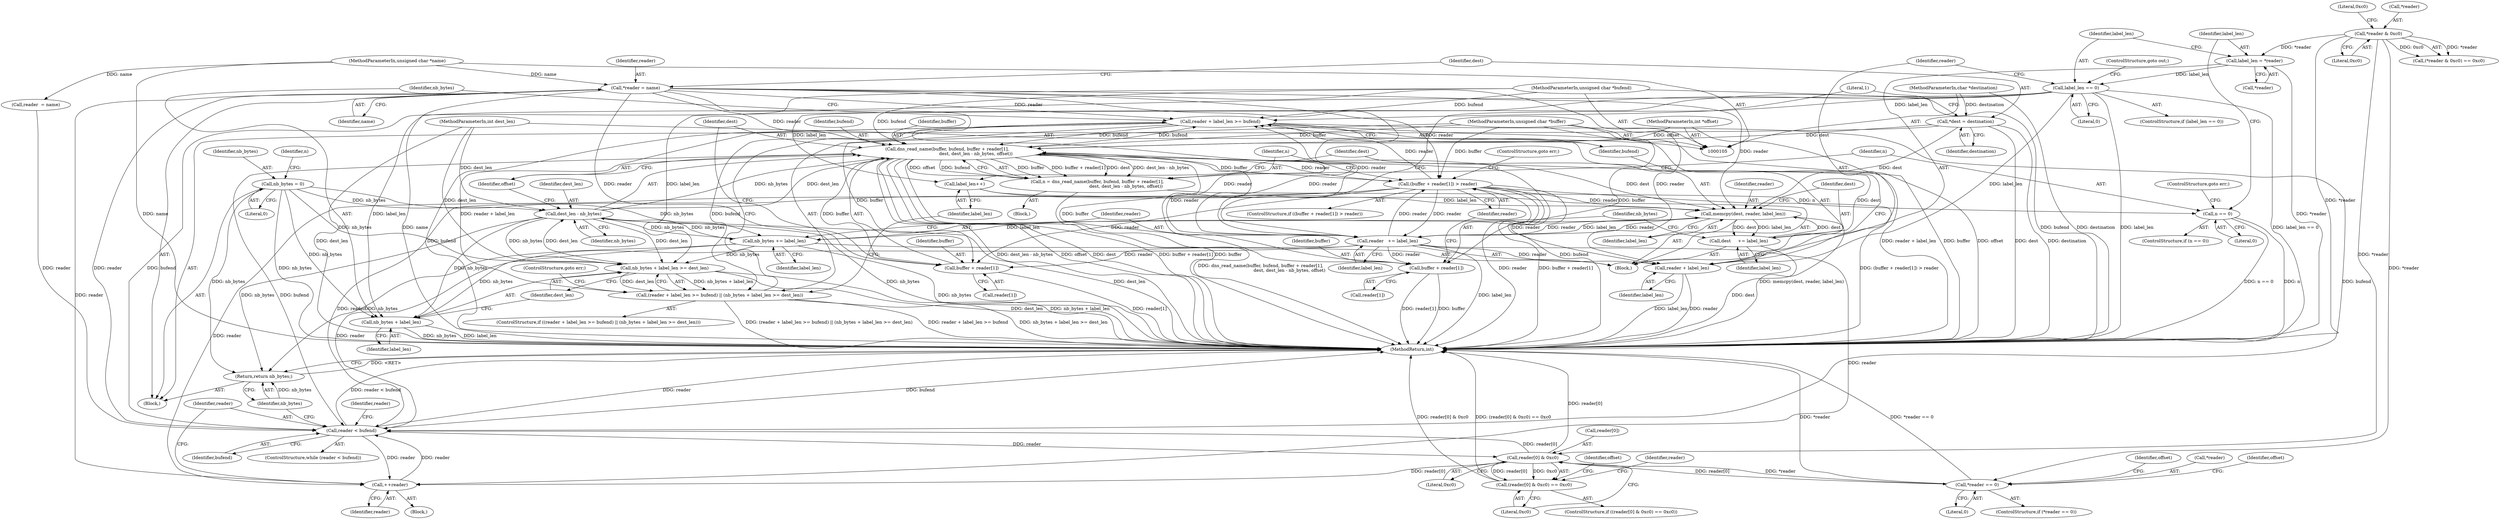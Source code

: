 digraph "1_haproxy_58df5aea0a0c926b2238f65908f5e9f83d1cca25@API" {
"1000181" [label="(Call,reader + label_len >= bufend)"];
"1000142" [label="(Call,(buffer + reader[1]) > reader)"];
"1000152" [label="(Call,dns_read_name(buffer, bufend, buffer + reader[1],\n                                         dest, dest_len - nb_bytes, offset))"];
"1000106" [label="(MethodParameterIn,unsigned char *buffer)"];
"1000198" [label="(Call,dest     += label_len)"];
"1000194" [label="(Call,memcpy(dest, reader, label_len))"];
"1000127" [label="(Call,*dest = destination)"];
"1000109" [label="(MethodParameterIn,char *destination)"];
"1000204" [label="(Call,reader   += label_len)"];
"1000123" [label="(Call,*reader = name)"];
"1000108" [label="(MethodParameterIn,unsigned char *name)"];
"1000192" [label="(Call,label_len++)"];
"1000175" [label="(Call,label_len == 0)"];
"1000170" [label="(Call,label_len = *reader)"];
"1000135" [label="(Call,*reader & 0xc0)"];
"1000161" [label="(Call,dest_len - nb_bytes)"];
"1000186" [label="(Call,nb_bytes + label_len >= dest_len)"];
"1000114" [label="(Call,nb_bytes = 0)"];
"1000201" [label="(Call,nb_bytes += label_len)"];
"1000110" [label="(MethodParameterIn,int dest_len)"];
"1000111" [label="(MethodParameterIn,int *offset)"];
"1000181" [label="(Call,reader + label_len >= bufend)"];
"1000107" [label="(MethodParameterIn,unsigned char *bufend)"];
"1000155" [label="(Call,buffer + reader[1])"];
"1000180" [label="(Call,(reader + label_len >= bufend) || (nb_bytes + label_len >= dest_len))"];
"1000216" [label="(Call,reader < bufend)"];
"1000222" [label="(Call,reader[0] & 0xc0)"];
"1000221" [label="(Call,(reader[0] & 0xc0) == 0xc0)"];
"1000236" [label="(Call,*reader == 0)"];
"1000250" [label="(Call,++reader)"];
"1000182" [label="(Call,reader + label_len)"];
"1000187" [label="(Call,nb_bytes + label_len)"];
"1000252" [label="(Return,return nb_bytes;)"];
"1000143" [label="(Call,buffer + reader[1])"];
"1000150" [label="(Call,n = dns_read_name(buffer, bufend, buffer + reader[1],\n                                         dest, dest_len - nb_bytes, offset))"];
"1000166" [label="(Call,n == 0)"];
"1000135" [label="(Call,*reader & 0xc0)"];
"1000219" [label="(Block,)"];
"1000150" [label="(Call,n = dns_read_name(buffer, bufend, buffer + reader[1],\n                                         dest, dest_len - nb_bytes, offset))"];
"1000163" [label="(Identifier,nb_bytes)"];
"1000116" [label="(Literal,0)"];
"1000156" [label="(Identifier,buffer)"];
"1000191" [label="(ControlStructure,goto err;)"];
"1000161" [label="(Call,dest_len - nb_bytes)"];
"1000257" [label="(MethodReturn,int)"];
"1000250" [label="(Call,++reader)"];
"1000176" [label="(Identifier,label_len)"];
"1000199" [label="(Identifier,dest)"];
"1000179" [label="(ControlStructure,if ((reader + label_len >= bufend) || (nb_bytes + label_len >= dest_len)))"];
"1000107" [label="(MethodParameterIn,unsigned char *bufend)"];
"1000192" [label="(Call,label_len++)"];
"1000125" [label="(Identifier,name)"];
"1000165" [label="(ControlStructure,if (n == 0))"];
"1000143" [label="(Call,buffer + reader[1])"];
"1000154" [label="(Identifier,bufend)"];
"1000196" [label="(Identifier,reader)"];
"1000134" [label="(Call,(*reader & 0xc0) == 0xc0)"];
"1000239" [label="(Literal,0)"];
"1000172" [label="(Call,*reader)"];
"1000222" [label="(Call,reader[0] & 0xc0)"];
"1000186" [label="(Call,nb_bytes + label_len >= dest_len)"];
"1000183" [label="(Identifier,reader)"];
"1000123" [label="(Call,*reader = name)"];
"1000185" [label="(Identifier,bufend)"];
"1000166" [label="(Call,n == 0)"];
"1000243" [label="(Identifier,offset)"];
"1000142" [label="(Call,(buffer + reader[1]) > reader)"];
"1000127" [label="(Call,*dest = destination)"];
"1000132" [label="(Block,)"];
"1000177" [label="(Literal,0)"];
"1000148" [label="(Identifier,reader)"];
"1000203" [label="(Identifier,label_len)"];
"1000170" [label="(Call,label_len = *reader)"];
"1000236" [label="(Call,*reader == 0)"];
"1000140" [label="(Block,)"];
"1000167" [label="(Identifier,n)"];
"1000205" [label="(Identifier,reader)"];
"1000131" [label="(Literal,1)"];
"1000174" [label="(ControlStructure,if (label_len == 0))"];
"1000149" [label="(ControlStructure,goto err;)"];
"1000164" [label="(Identifier,offset)"];
"1000184" [label="(Identifier,label_len)"];
"1000190" [label="(Identifier,dest_len)"];
"1000182" [label="(Call,reader + label_len)"];
"1000141" [label="(ControlStructure,if ((buffer + reader[1]) > reader))"];
"1000151" [label="(Identifier,n)"];
"1000139" [label="(Literal,0xc0)"];
"1000221" [label="(Call,(reader[0] & 0xc0) == 0xc0)"];
"1000235" [label="(ControlStructure,if (*reader == 0))"];
"1000237" [label="(Call,*reader)"];
"1000231" [label="(Identifier,offset)"];
"1000251" [label="(Identifier,reader)"];
"1000160" [label="(Identifier,dest)"];
"1000217" [label="(Identifier,reader)"];
"1000119" [label="(Identifier,n)"];
"1000157" [label="(Call,reader[1])"];
"1000224" [label="(Identifier,reader)"];
"1000138" [label="(Literal,0xc0)"];
"1000129" [label="(Identifier,destination)"];
"1000128" [label="(Identifier,dest)"];
"1000111" [label="(MethodParameterIn,int *offset)"];
"1000187" [label="(Call,nb_bytes + label_len)"];
"1000215" [label="(ControlStructure,while (reader < bufend))"];
"1000115" [label="(Identifier,nb_bytes)"];
"1000201" [label="(Call,nb_bytes += label_len)"];
"1000169" [label="(ControlStructure,goto err;)"];
"1000189" [label="(Identifier,label_len)"];
"1000109" [label="(MethodParameterIn,char *destination)"];
"1000136" [label="(Call,*reader)"];
"1000168" [label="(Literal,0)"];
"1000188" [label="(Identifier,nb_bytes)"];
"1000181" [label="(Call,reader + label_len >= bufend)"];
"1000200" [label="(Identifier,label_len)"];
"1000206" [label="(Identifier,label_len)"];
"1000110" [label="(MethodParameterIn,int dest_len)"];
"1000195" [label="(Identifier,dest)"];
"1000112" [label="(Block,)"];
"1000220" [label="(ControlStructure,if ((reader[0] & 0xc0) == 0xc0))"];
"1000153" [label="(Identifier,buffer)"];
"1000218" [label="(Identifier,bufend)"];
"1000180" [label="(Call,(reader + label_len >= bufend) || (nb_bytes + label_len >= dest_len))"];
"1000223" [label="(Call,reader[0])"];
"1000253" [label="(Identifier,nb_bytes)"];
"1000144" [label="(Identifier,buffer)"];
"1000124" [label="(Identifier,reader)"];
"1000202" [label="(Identifier,nb_bytes)"];
"1000248" [label="(Identifier,offset)"];
"1000198" [label="(Call,dest     += label_len)"];
"1000197" [label="(Identifier,label_len)"];
"1000175" [label="(Call,label_len == 0)"];
"1000162" [label="(Identifier,dest_len)"];
"1000155" [label="(Call,buffer + reader[1])"];
"1000194" [label="(Call,memcpy(dest, reader, label_len))"];
"1000108" [label="(MethodParameterIn,unsigned char *name)"];
"1000204" [label="(Call,reader   += label_len)"];
"1000216" [label="(Call,reader < bufend)"];
"1000178" [label="(ControlStructure,goto out;)"];
"1000208" [label="(Call,reader  = name)"];
"1000114" [label="(Call,nb_bytes = 0)"];
"1000238" [label="(Identifier,reader)"];
"1000227" [label="(Literal,0xc0)"];
"1000145" [label="(Call,reader[1])"];
"1000193" [label="(Identifier,label_len)"];
"1000152" [label="(Call,dns_read_name(buffer, bufend, buffer + reader[1],\n                                         dest, dest_len - nb_bytes, offset))"];
"1000252" [label="(Return,return nb_bytes;)"];
"1000106" [label="(MethodParameterIn,unsigned char *buffer)"];
"1000226" [label="(Literal,0xc0)"];
"1000171" [label="(Identifier,label_len)"];
"1000181" -> "1000180"  [label="AST: "];
"1000181" -> "1000185"  [label="CFG: "];
"1000182" -> "1000181"  [label="AST: "];
"1000185" -> "1000181"  [label="AST: "];
"1000188" -> "1000181"  [label="CFG: "];
"1000180" -> "1000181"  [label="CFG: "];
"1000181" -> "1000257"  [label="DDG: bufend"];
"1000181" -> "1000257"  [label="DDG: reader + label_len"];
"1000181" -> "1000152"  [label="DDG: bufend"];
"1000181" -> "1000180"  [label="DDG: reader + label_len"];
"1000181" -> "1000180"  [label="DDG: bufend"];
"1000142" -> "1000181"  [label="DDG: reader"];
"1000204" -> "1000181"  [label="DDG: reader"];
"1000123" -> "1000181"  [label="DDG: reader"];
"1000175" -> "1000181"  [label="DDG: label_len"];
"1000152" -> "1000181"  [label="DDG: bufend"];
"1000107" -> "1000181"  [label="DDG: bufend"];
"1000181" -> "1000216"  [label="DDG: bufend"];
"1000142" -> "1000141"  [label="AST: "];
"1000142" -> "1000148"  [label="CFG: "];
"1000143" -> "1000142"  [label="AST: "];
"1000148" -> "1000142"  [label="AST: "];
"1000149" -> "1000142"  [label="CFG: "];
"1000151" -> "1000142"  [label="CFG: "];
"1000142" -> "1000257"  [label="DDG: (buffer + reader[1]) > reader"];
"1000142" -> "1000257"  [label="DDG: reader"];
"1000142" -> "1000257"  [label="DDG: buffer + reader[1]"];
"1000152" -> "1000142"  [label="DDG: buffer"];
"1000106" -> "1000142"  [label="DDG: buffer"];
"1000204" -> "1000142"  [label="DDG: reader"];
"1000123" -> "1000142"  [label="DDG: reader"];
"1000142" -> "1000152"  [label="DDG: reader"];
"1000142" -> "1000155"  [label="DDG: reader"];
"1000142" -> "1000182"  [label="DDG: reader"];
"1000142" -> "1000194"  [label="DDG: reader"];
"1000142" -> "1000204"  [label="DDG: reader"];
"1000142" -> "1000216"  [label="DDG: reader"];
"1000142" -> "1000250"  [label="DDG: reader"];
"1000152" -> "1000150"  [label="AST: "];
"1000152" -> "1000164"  [label="CFG: "];
"1000153" -> "1000152"  [label="AST: "];
"1000154" -> "1000152"  [label="AST: "];
"1000155" -> "1000152"  [label="AST: "];
"1000160" -> "1000152"  [label="AST: "];
"1000161" -> "1000152"  [label="AST: "];
"1000164" -> "1000152"  [label="AST: "];
"1000150" -> "1000152"  [label="CFG: "];
"1000152" -> "1000257"  [label="DDG: offset"];
"1000152" -> "1000257"  [label="DDG: dest"];
"1000152" -> "1000257"  [label="DDG: buffer + reader[1]"];
"1000152" -> "1000257"  [label="DDG: buffer"];
"1000152" -> "1000257"  [label="DDG: bufend"];
"1000152" -> "1000257"  [label="DDG: dest_len - nb_bytes"];
"1000152" -> "1000143"  [label="DDG: buffer"];
"1000152" -> "1000150"  [label="DDG: buffer"];
"1000152" -> "1000150"  [label="DDG: buffer + reader[1]"];
"1000152" -> "1000150"  [label="DDG: dest"];
"1000152" -> "1000150"  [label="DDG: dest_len - nb_bytes"];
"1000152" -> "1000150"  [label="DDG: offset"];
"1000152" -> "1000150"  [label="DDG: bufend"];
"1000106" -> "1000152"  [label="DDG: buffer"];
"1000198" -> "1000152"  [label="DDG: dest"];
"1000127" -> "1000152"  [label="DDG: dest"];
"1000161" -> "1000152"  [label="DDG: dest_len"];
"1000161" -> "1000152"  [label="DDG: nb_bytes"];
"1000111" -> "1000152"  [label="DDG: offset"];
"1000107" -> "1000152"  [label="DDG: bufend"];
"1000204" -> "1000152"  [label="DDG: reader"];
"1000123" -> "1000152"  [label="DDG: reader"];
"1000152" -> "1000155"  [label="DDG: buffer"];
"1000152" -> "1000194"  [label="DDG: dest"];
"1000152" -> "1000216"  [label="DDG: bufend"];
"1000106" -> "1000105"  [label="AST: "];
"1000106" -> "1000257"  [label="DDG: buffer"];
"1000106" -> "1000143"  [label="DDG: buffer"];
"1000106" -> "1000155"  [label="DDG: buffer"];
"1000198" -> "1000132"  [label="AST: "];
"1000198" -> "1000200"  [label="CFG: "];
"1000199" -> "1000198"  [label="AST: "];
"1000200" -> "1000198"  [label="AST: "];
"1000202" -> "1000198"  [label="CFG: "];
"1000198" -> "1000257"  [label="DDG: dest"];
"1000198" -> "1000194"  [label="DDG: dest"];
"1000194" -> "1000198"  [label="DDG: label_len"];
"1000194" -> "1000198"  [label="DDG: dest"];
"1000194" -> "1000132"  [label="AST: "];
"1000194" -> "1000197"  [label="CFG: "];
"1000195" -> "1000194"  [label="AST: "];
"1000196" -> "1000194"  [label="AST: "];
"1000197" -> "1000194"  [label="AST: "];
"1000199" -> "1000194"  [label="CFG: "];
"1000194" -> "1000257"  [label="DDG: memcpy(dest, reader, label_len)"];
"1000127" -> "1000194"  [label="DDG: dest"];
"1000204" -> "1000194"  [label="DDG: reader"];
"1000123" -> "1000194"  [label="DDG: reader"];
"1000192" -> "1000194"  [label="DDG: label_len"];
"1000194" -> "1000201"  [label="DDG: label_len"];
"1000194" -> "1000204"  [label="DDG: label_len"];
"1000194" -> "1000204"  [label="DDG: reader"];
"1000127" -> "1000112"  [label="AST: "];
"1000127" -> "1000129"  [label="CFG: "];
"1000128" -> "1000127"  [label="AST: "];
"1000129" -> "1000127"  [label="AST: "];
"1000131" -> "1000127"  [label="CFG: "];
"1000127" -> "1000257"  [label="DDG: destination"];
"1000127" -> "1000257"  [label="DDG: dest"];
"1000109" -> "1000127"  [label="DDG: destination"];
"1000109" -> "1000105"  [label="AST: "];
"1000109" -> "1000257"  [label="DDG: destination"];
"1000204" -> "1000132"  [label="AST: "];
"1000204" -> "1000206"  [label="CFG: "];
"1000205" -> "1000204"  [label="AST: "];
"1000206" -> "1000204"  [label="AST: "];
"1000131" -> "1000204"  [label="CFG: "];
"1000204" -> "1000257"  [label="DDG: label_len"];
"1000204" -> "1000143"  [label="DDG: reader"];
"1000204" -> "1000155"  [label="DDG: reader"];
"1000204" -> "1000182"  [label="DDG: reader"];
"1000123" -> "1000204"  [label="DDG: reader"];
"1000204" -> "1000216"  [label="DDG: reader"];
"1000204" -> "1000250"  [label="DDG: reader"];
"1000123" -> "1000112"  [label="AST: "];
"1000123" -> "1000125"  [label="CFG: "];
"1000124" -> "1000123"  [label="AST: "];
"1000125" -> "1000123"  [label="AST: "];
"1000128" -> "1000123"  [label="CFG: "];
"1000123" -> "1000257"  [label="DDG: name"];
"1000108" -> "1000123"  [label="DDG: name"];
"1000123" -> "1000143"  [label="DDG: reader"];
"1000123" -> "1000155"  [label="DDG: reader"];
"1000123" -> "1000182"  [label="DDG: reader"];
"1000123" -> "1000216"  [label="DDG: reader"];
"1000123" -> "1000250"  [label="DDG: reader"];
"1000108" -> "1000105"  [label="AST: "];
"1000108" -> "1000257"  [label="DDG: name"];
"1000108" -> "1000208"  [label="DDG: name"];
"1000192" -> "1000132"  [label="AST: "];
"1000192" -> "1000193"  [label="CFG: "];
"1000193" -> "1000192"  [label="AST: "];
"1000195" -> "1000192"  [label="CFG: "];
"1000175" -> "1000192"  [label="DDG: label_len"];
"1000175" -> "1000174"  [label="AST: "];
"1000175" -> "1000177"  [label="CFG: "];
"1000176" -> "1000175"  [label="AST: "];
"1000177" -> "1000175"  [label="AST: "];
"1000178" -> "1000175"  [label="CFG: "];
"1000183" -> "1000175"  [label="CFG: "];
"1000175" -> "1000257"  [label="DDG: label_len"];
"1000175" -> "1000257"  [label="DDG: label_len == 0"];
"1000170" -> "1000175"  [label="DDG: label_len"];
"1000175" -> "1000182"  [label="DDG: label_len"];
"1000175" -> "1000186"  [label="DDG: label_len"];
"1000175" -> "1000187"  [label="DDG: label_len"];
"1000170" -> "1000132"  [label="AST: "];
"1000170" -> "1000172"  [label="CFG: "];
"1000171" -> "1000170"  [label="AST: "];
"1000172" -> "1000170"  [label="AST: "];
"1000176" -> "1000170"  [label="CFG: "];
"1000170" -> "1000257"  [label="DDG: *reader"];
"1000135" -> "1000170"  [label="DDG: *reader"];
"1000135" -> "1000134"  [label="AST: "];
"1000135" -> "1000138"  [label="CFG: "];
"1000136" -> "1000135"  [label="AST: "];
"1000138" -> "1000135"  [label="AST: "];
"1000139" -> "1000135"  [label="CFG: "];
"1000135" -> "1000257"  [label="DDG: *reader"];
"1000135" -> "1000134"  [label="DDG: *reader"];
"1000135" -> "1000134"  [label="DDG: 0xc0"];
"1000135" -> "1000222"  [label="DDG: *reader"];
"1000135" -> "1000236"  [label="DDG: *reader"];
"1000161" -> "1000163"  [label="CFG: "];
"1000162" -> "1000161"  [label="AST: "];
"1000163" -> "1000161"  [label="AST: "];
"1000164" -> "1000161"  [label="CFG: "];
"1000161" -> "1000257"  [label="DDG: nb_bytes"];
"1000161" -> "1000257"  [label="DDG: dest_len"];
"1000186" -> "1000161"  [label="DDG: dest_len"];
"1000110" -> "1000161"  [label="DDG: dest_len"];
"1000114" -> "1000161"  [label="DDG: nb_bytes"];
"1000201" -> "1000161"  [label="DDG: nb_bytes"];
"1000161" -> "1000186"  [label="DDG: nb_bytes"];
"1000161" -> "1000186"  [label="DDG: dest_len"];
"1000161" -> "1000187"  [label="DDG: nb_bytes"];
"1000161" -> "1000201"  [label="DDG: nb_bytes"];
"1000161" -> "1000252"  [label="DDG: nb_bytes"];
"1000186" -> "1000180"  [label="AST: "];
"1000186" -> "1000190"  [label="CFG: "];
"1000187" -> "1000186"  [label="AST: "];
"1000190" -> "1000186"  [label="AST: "];
"1000180" -> "1000186"  [label="CFG: "];
"1000186" -> "1000257"  [label="DDG: dest_len"];
"1000186" -> "1000257"  [label="DDG: nb_bytes + label_len"];
"1000186" -> "1000180"  [label="DDG: nb_bytes + label_len"];
"1000186" -> "1000180"  [label="DDG: dest_len"];
"1000114" -> "1000186"  [label="DDG: nb_bytes"];
"1000201" -> "1000186"  [label="DDG: nb_bytes"];
"1000110" -> "1000186"  [label="DDG: dest_len"];
"1000114" -> "1000112"  [label="AST: "];
"1000114" -> "1000116"  [label="CFG: "];
"1000115" -> "1000114"  [label="AST: "];
"1000116" -> "1000114"  [label="AST: "];
"1000119" -> "1000114"  [label="CFG: "];
"1000114" -> "1000257"  [label="DDG: nb_bytes"];
"1000114" -> "1000187"  [label="DDG: nb_bytes"];
"1000114" -> "1000201"  [label="DDG: nb_bytes"];
"1000114" -> "1000252"  [label="DDG: nb_bytes"];
"1000201" -> "1000132"  [label="AST: "];
"1000201" -> "1000203"  [label="CFG: "];
"1000202" -> "1000201"  [label="AST: "];
"1000203" -> "1000201"  [label="AST: "];
"1000205" -> "1000201"  [label="CFG: "];
"1000201" -> "1000257"  [label="DDG: nb_bytes"];
"1000201" -> "1000187"  [label="DDG: nb_bytes"];
"1000201" -> "1000252"  [label="DDG: nb_bytes"];
"1000110" -> "1000105"  [label="AST: "];
"1000110" -> "1000257"  [label="DDG: dest_len"];
"1000111" -> "1000105"  [label="AST: "];
"1000111" -> "1000257"  [label="DDG: offset"];
"1000107" -> "1000105"  [label="AST: "];
"1000107" -> "1000257"  [label="DDG: bufend"];
"1000107" -> "1000216"  [label="DDG: bufend"];
"1000155" -> "1000157"  [label="CFG: "];
"1000156" -> "1000155"  [label="AST: "];
"1000157" -> "1000155"  [label="AST: "];
"1000160" -> "1000155"  [label="CFG: "];
"1000155" -> "1000257"  [label="DDG: reader[1]"];
"1000180" -> "1000179"  [label="AST: "];
"1000191" -> "1000180"  [label="CFG: "];
"1000193" -> "1000180"  [label="CFG: "];
"1000180" -> "1000257"  [label="DDG: reader + label_len >= bufend"];
"1000180" -> "1000257"  [label="DDG: nb_bytes + label_len >= dest_len"];
"1000180" -> "1000257"  [label="DDG: (reader + label_len >= bufend) || (nb_bytes + label_len >= dest_len)"];
"1000216" -> "1000215"  [label="AST: "];
"1000216" -> "1000218"  [label="CFG: "];
"1000217" -> "1000216"  [label="AST: "];
"1000218" -> "1000216"  [label="AST: "];
"1000224" -> "1000216"  [label="CFG: "];
"1000253" -> "1000216"  [label="CFG: "];
"1000216" -> "1000257"  [label="DDG: reader < bufend"];
"1000216" -> "1000257"  [label="DDG: reader"];
"1000216" -> "1000257"  [label="DDG: bufend"];
"1000250" -> "1000216"  [label="DDG: reader"];
"1000222" -> "1000216"  [label="DDG: reader[0]"];
"1000208" -> "1000216"  [label="DDG: reader"];
"1000216" -> "1000222"  [label="DDG: reader"];
"1000216" -> "1000250"  [label="DDG: reader"];
"1000222" -> "1000221"  [label="AST: "];
"1000222" -> "1000226"  [label="CFG: "];
"1000223" -> "1000222"  [label="AST: "];
"1000226" -> "1000222"  [label="AST: "];
"1000227" -> "1000222"  [label="CFG: "];
"1000222" -> "1000257"  [label="DDG: reader[0]"];
"1000222" -> "1000221"  [label="DDG: reader[0]"];
"1000222" -> "1000221"  [label="DDG: 0xc0"];
"1000236" -> "1000222"  [label="DDG: *reader"];
"1000222" -> "1000236"  [label="DDG: reader[0]"];
"1000222" -> "1000250"  [label="DDG: reader[0]"];
"1000221" -> "1000220"  [label="AST: "];
"1000221" -> "1000227"  [label="CFG: "];
"1000227" -> "1000221"  [label="AST: "];
"1000231" -> "1000221"  [label="CFG: "];
"1000238" -> "1000221"  [label="CFG: "];
"1000221" -> "1000257"  [label="DDG: (reader[0] & 0xc0) == 0xc0"];
"1000221" -> "1000257"  [label="DDG: reader[0] & 0xc0"];
"1000236" -> "1000235"  [label="AST: "];
"1000236" -> "1000239"  [label="CFG: "];
"1000237" -> "1000236"  [label="AST: "];
"1000239" -> "1000236"  [label="AST: "];
"1000243" -> "1000236"  [label="CFG: "];
"1000248" -> "1000236"  [label="CFG: "];
"1000236" -> "1000257"  [label="DDG: *reader"];
"1000236" -> "1000257"  [label="DDG: *reader == 0"];
"1000250" -> "1000219"  [label="AST: "];
"1000250" -> "1000251"  [label="CFG: "];
"1000251" -> "1000250"  [label="AST: "];
"1000217" -> "1000250"  [label="CFG: "];
"1000182" -> "1000184"  [label="CFG: "];
"1000183" -> "1000182"  [label="AST: "];
"1000184" -> "1000182"  [label="AST: "];
"1000185" -> "1000182"  [label="CFG: "];
"1000182" -> "1000257"  [label="DDG: label_len"];
"1000182" -> "1000257"  [label="DDG: reader"];
"1000187" -> "1000189"  [label="CFG: "];
"1000188" -> "1000187"  [label="AST: "];
"1000189" -> "1000187"  [label="AST: "];
"1000190" -> "1000187"  [label="CFG: "];
"1000187" -> "1000257"  [label="DDG: nb_bytes"];
"1000187" -> "1000257"  [label="DDG: label_len"];
"1000252" -> "1000112"  [label="AST: "];
"1000252" -> "1000253"  [label="CFG: "];
"1000253" -> "1000252"  [label="AST: "];
"1000257" -> "1000252"  [label="CFG: "];
"1000252" -> "1000257"  [label="DDG: <RET>"];
"1000253" -> "1000252"  [label="DDG: nb_bytes"];
"1000143" -> "1000145"  [label="CFG: "];
"1000144" -> "1000143"  [label="AST: "];
"1000145" -> "1000143"  [label="AST: "];
"1000148" -> "1000143"  [label="CFG: "];
"1000143" -> "1000257"  [label="DDG: buffer"];
"1000143" -> "1000257"  [label="DDG: reader[1]"];
"1000150" -> "1000140"  [label="AST: "];
"1000151" -> "1000150"  [label="AST: "];
"1000167" -> "1000150"  [label="CFG: "];
"1000150" -> "1000257"  [label="DDG: dns_read_name(buffer, bufend, buffer + reader[1],\n                                         dest, dest_len - nb_bytes, offset)"];
"1000150" -> "1000166"  [label="DDG: n"];
"1000166" -> "1000165"  [label="AST: "];
"1000166" -> "1000168"  [label="CFG: "];
"1000167" -> "1000166"  [label="AST: "];
"1000168" -> "1000166"  [label="AST: "];
"1000169" -> "1000166"  [label="CFG: "];
"1000171" -> "1000166"  [label="CFG: "];
"1000166" -> "1000257"  [label="DDG: n == 0"];
"1000166" -> "1000257"  [label="DDG: n"];
}
